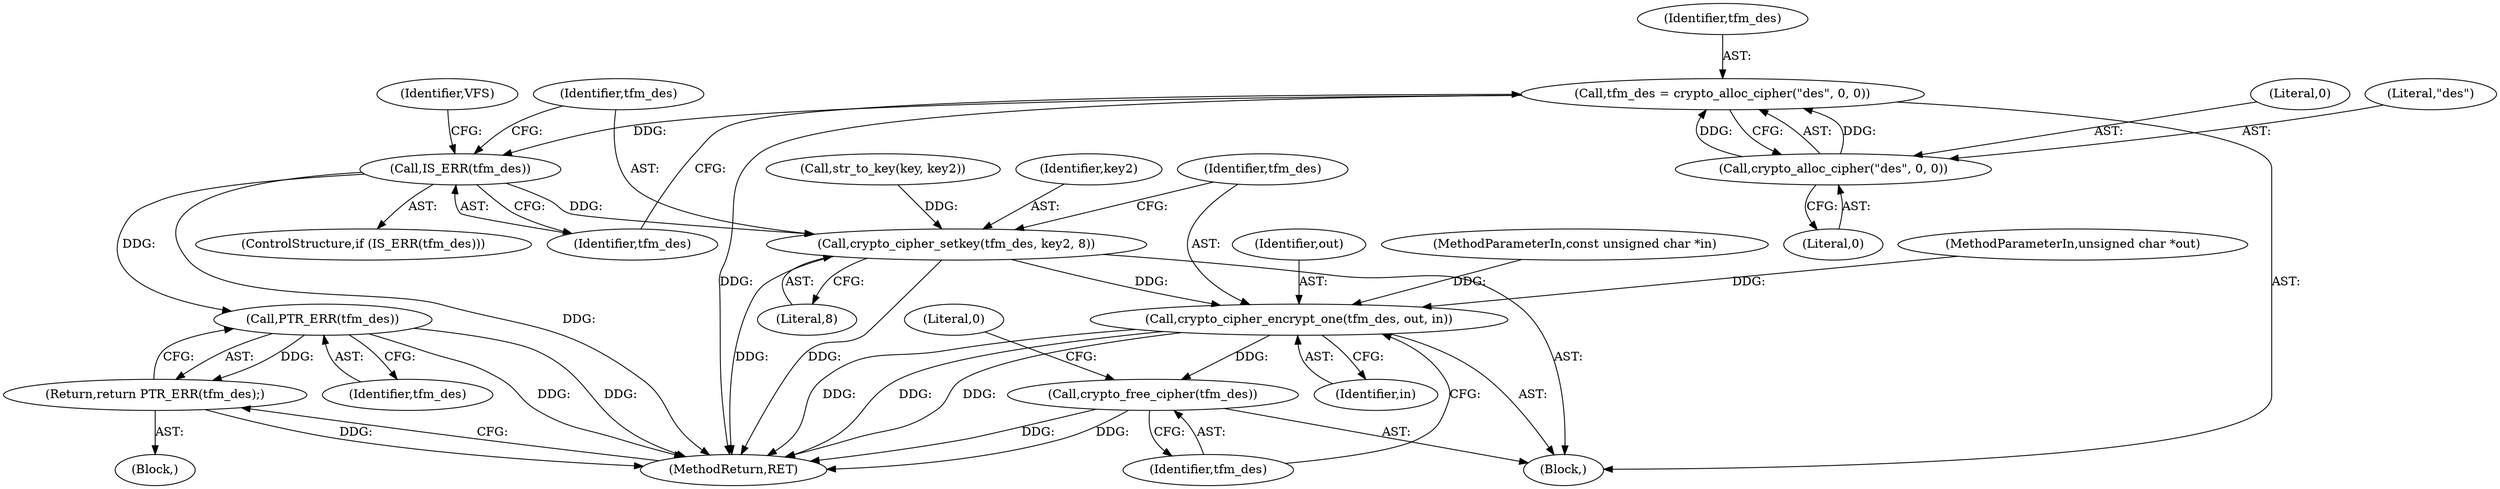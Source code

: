 digraph "0_linux_06deeec77a5a689cc94b21a8a91a76e42176685d@API" {
"1000110" [label="(Call,tfm_des = crypto_alloc_cipher(\"des\", 0, 0))"];
"1000112" [label="(Call,crypto_alloc_cipher(\"des\", 0, 0))"];
"1000117" [label="(Call,IS_ERR(tfm_des))"];
"1000124" [label="(Call,PTR_ERR(tfm_des))"];
"1000123" [label="(Return,return PTR_ERR(tfm_des);)"];
"1000126" [label="(Call,crypto_cipher_setkey(tfm_des, key2, 8))"];
"1000130" [label="(Call,crypto_cipher_encrypt_one(tfm_des, out, in))"];
"1000134" [label="(Call,crypto_free_cipher(tfm_des))"];
"1000104" [label="(Block,)"];
"1000133" [label="(Identifier,in)"];
"1000125" [label="(Identifier,tfm_des)"];
"1000110" [label="(Call,tfm_des = crypto_alloc_cipher(\"des\", 0, 0))"];
"1000129" [label="(Literal,8)"];
"1000117" [label="(Call,IS_ERR(tfm_des))"];
"1000116" [label="(ControlStructure,if (IS_ERR(tfm_des)))"];
"1000102" [label="(MethodParameterIn,const unsigned char *in)"];
"1000128" [label="(Identifier,key2)"];
"1000113" [label="(Literal,\"des\")"];
"1000112" [label="(Call,crypto_alloc_cipher(\"des\", 0, 0))"];
"1000138" [label="(MethodReturn,RET)"];
"1000130" [label="(Call,crypto_cipher_encrypt_one(tfm_des, out, in))"];
"1000127" [label="(Identifier,tfm_des)"];
"1000119" [label="(Block,)"];
"1000121" [label="(Identifier,VFS)"];
"1000114" [label="(Literal,0)"];
"1000135" [label="(Identifier,tfm_des)"];
"1000132" [label="(Identifier,out)"];
"1000124" [label="(Call,PTR_ERR(tfm_des))"];
"1000118" [label="(Identifier,tfm_des)"];
"1000131" [label="(Identifier,tfm_des)"];
"1000107" [label="(Call,str_to_key(key, key2))"];
"1000111" [label="(Identifier,tfm_des)"];
"1000123" [label="(Return,return PTR_ERR(tfm_des);)"];
"1000134" [label="(Call,crypto_free_cipher(tfm_des))"];
"1000137" [label="(Literal,0)"];
"1000115" [label="(Literal,0)"];
"1000126" [label="(Call,crypto_cipher_setkey(tfm_des, key2, 8))"];
"1000101" [label="(MethodParameterIn,unsigned char *out)"];
"1000110" -> "1000104"  [label="AST: "];
"1000110" -> "1000112"  [label="CFG: "];
"1000111" -> "1000110"  [label="AST: "];
"1000112" -> "1000110"  [label="AST: "];
"1000118" -> "1000110"  [label="CFG: "];
"1000110" -> "1000138"  [label="DDG: "];
"1000112" -> "1000110"  [label="DDG: "];
"1000112" -> "1000110"  [label="DDG: "];
"1000110" -> "1000117"  [label="DDG: "];
"1000112" -> "1000115"  [label="CFG: "];
"1000113" -> "1000112"  [label="AST: "];
"1000114" -> "1000112"  [label="AST: "];
"1000115" -> "1000112"  [label="AST: "];
"1000117" -> "1000116"  [label="AST: "];
"1000117" -> "1000118"  [label="CFG: "];
"1000118" -> "1000117"  [label="AST: "];
"1000121" -> "1000117"  [label="CFG: "];
"1000127" -> "1000117"  [label="CFG: "];
"1000117" -> "1000138"  [label="DDG: "];
"1000117" -> "1000124"  [label="DDG: "];
"1000117" -> "1000126"  [label="DDG: "];
"1000124" -> "1000123"  [label="AST: "];
"1000124" -> "1000125"  [label="CFG: "];
"1000125" -> "1000124"  [label="AST: "];
"1000123" -> "1000124"  [label="CFG: "];
"1000124" -> "1000138"  [label="DDG: "];
"1000124" -> "1000138"  [label="DDG: "];
"1000124" -> "1000123"  [label="DDG: "];
"1000123" -> "1000119"  [label="AST: "];
"1000138" -> "1000123"  [label="CFG: "];
"1000123" -> "1000138"  [label="DDG: "];
"1000126" -> "1000104"  [label="AST: "];
"1000126" -> "1000129"  [label="CFG: "];
"1000127" -> "1000126"  [label="AST: "];
"1000128" -> "1000126"  [label="AST: "];
"1000129" -> "1000126"  [label="AST: "];
"1000131" -> "1000126"  [label="CFG: "];
"1000126" -> "1000138"  [label="DDG: "];
"1000126" -> "1000138"  [label="DDG: "];
"1000107" -> "1000126"  [label="DDG: "];
"1000126" -> "1000130"  [label="DDG: "];
"1000130" -> "1000104"  [label="AST: "];
"1000130" -> "1000133"  [label="CFG: "];
"1000131" -> "1000130"  [label="AST: "];
"1000132" -> "1000130"  [label="AST: "];
"1000133" -> "1000130"  [label="AST: "];
"1000135" -> "1000130"  [label="CFG: "];
"1000130" -> "1000138"  [label="DDG: "];
"1000130" -> "1000138"  [label="DDG: "];
"1000130" -> "1000138"  [label="DDG: "];
"1000101" -> "1000130"  [label="DDG: "];
"1000102" -> "1000130"  [label="DDG: "];
"1000130" -> "1000134"  [label="DDG: "];
"1000134" -> "1000104"  [label="AST: "];
"1000134" -> "1000135"  [label="CFG: "];
"1000135" -> "1000134"  [label="AST: "];
"1000137" -> "1000134"  [label="CFG: "];
"1000134" -> "1000138"  [label="DDG: "];
"1000134" -> "1000138"  [label="DDG: "];
}
